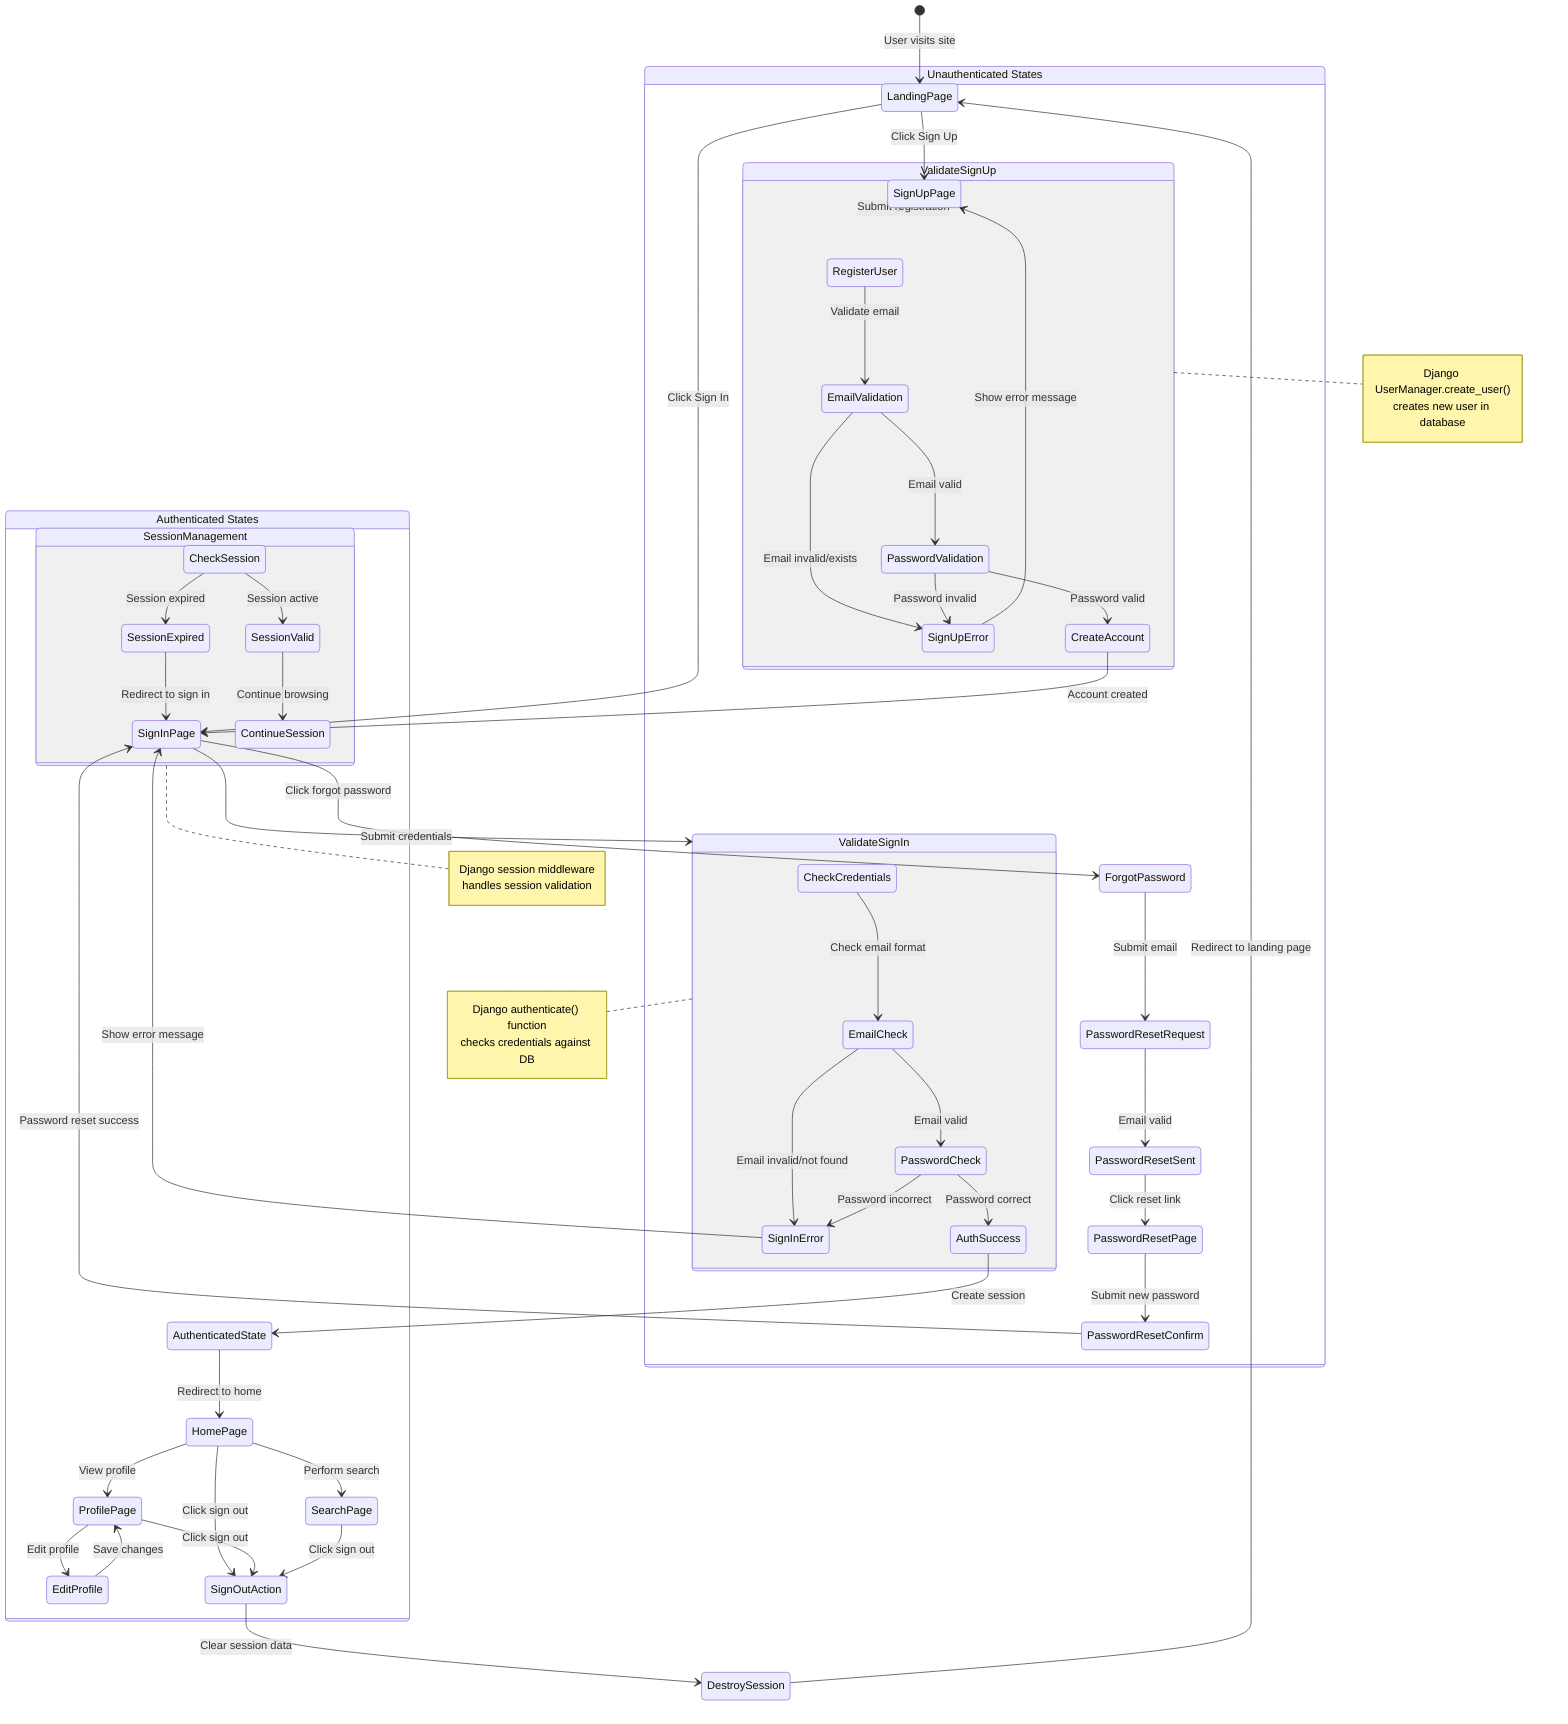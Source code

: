 stateDiagram-v2
    [*] --> LandingPage: User visits site
    
    state "Unauthenticated States" as Unauth {
        LandingPage --> SignInPage: Click Sign In
        LandingPage --> SignUpPage: Click Sign Up
        
        SignInPage --> ValidateSignIn: Submit credentials
        SignUpPage --> ValidateSignUp: Submit registration
        
        state ValidateSignIn {
            CheckCredentials --> EmailCheck: Check email format
            EmailCheck --> PasswordCheck: Email valid
            EmailCheck --> SignInError: Email invalid/not found
            PasswordCheck --> AuthSuccess: Password correct
            PasswordCheck --> SignInError: Password incorrect
            SignInError --> SignInPage: Show error message
        }
        
        state ValidateSignUp {
            RegisterUser --> EmailValidation: Validate email
            EmailValidation --> PasswordValidation: Email valid
            EmailValidation --> SignUpError: Email invalid/exists
            PasswordValidation --> CreateAccount: Password valid
            PasswordValidation --> SignUpError: Password invalid
            SignUpError --> SignUpPage: Show error message
            CreateAccount --> SignInPage: Account created
        }
        
        SignInPage --> ForgotPassword: Click forgot password
        ForgotPassword --> PasswordResetRequest: Submit email
        PasswordResetRequest --> PasswordResetSent: Email valid
        PasswordResetSent --> PasswordResetPage: Click reset link
        PasswordResetPage --> PasswordResetConfirm: Submit new password
        PasswordResetConfirm --> SignInPage: Password reset success
    }
    
    AuthSuccess --> AuthenticatedState: Create session
    
    state "Authenticated States" as Auth {
        AuthenticatedState --> HomePage: Redirect to home
        
        HomePage --> ProfilePage: View profile
        HomePage --> SearchPage: Perform search
        ProfilePage --> EditProfile: Edit profile
        EditProfile --> ProfilePage: Save changes
        
        state SessionManagement {
            CheckSession --> SessionValid: Session active
            CheckSession --> SessionExpired: Session expired
            SessionValid --> ContinueSession: Continue browsing
            SessionExpired --> SignInPage: Redirect to sign in
        }
        
        HomePage --> SignOutAction: Click sign out
        ProfilePage --> SignOutAction: Click sign out
        SearchPage --> SignOutAction: Click sign out
    }
    
    SignOutAction --> DestroySession: Clear session data
    DestroySession --> LandingPage: Redirect to landing page
    
    note right of ValidateSignIn
        Django authenticate() function
        checks credentials against DB
    end note
    
    note right of ValidateSignUp
        Django UserManager.create_user()
        creates new user in database
    end note
    
    note right of SessionManagement
        Django session middleware
        handles session validation
    end note